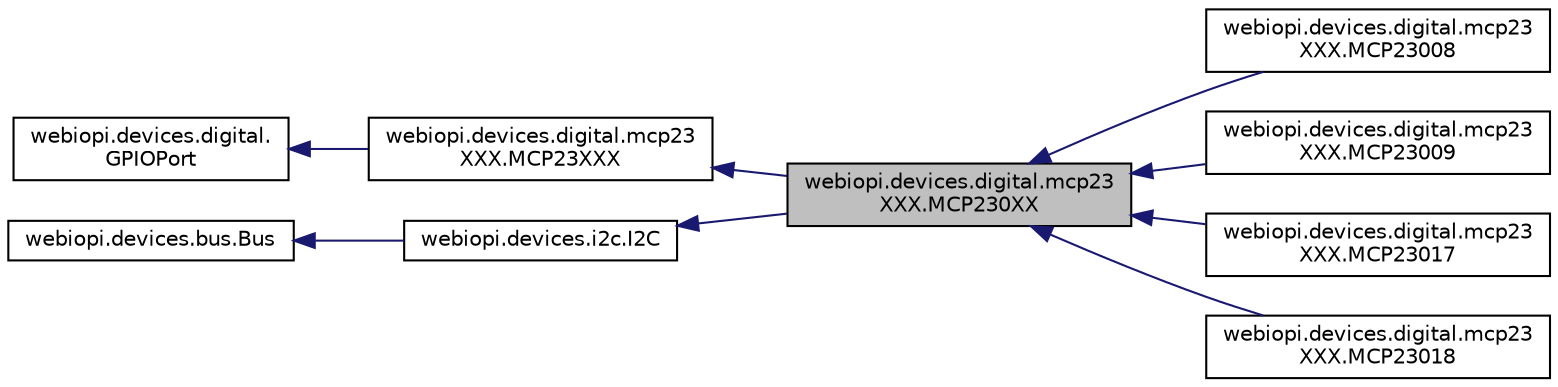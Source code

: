 digraph "webiopi.devices.digital.mcp23XXX.MCP230XX"
{
  edge [fontname="Helvetica",fontsize="10",labelfontname="Helvetica",labelfontsize="10"];
  node [fontname="Helvetica",fontsize="10",shape=record];
  rankdir="LR";
  Node1 [label="webiopi.devices.digital.mcp23\lXXX.MCP230XX",height=0.2,width=0.4,color="black", fillcolor="grey75", style="filled", fontcolor="black"];
  Node2 -> Node1 [dir="back",color="midnightblue",fontsize="10",style="solid",fontname="Helvetica"];
  Node2 [label="webiopi.devices.digital.mcp23\lXXX.MCP23XXX",height=0.2,width=0.4,color="black", fillcolor="white", style="filled",URL="$classwebiopi_1_1devices_1_1digital_1_1mcp23XXX_1_1MCP23XXX.html"];
  Node3 -> Node2 [dir="back",color="midnightblue",fontsize="10",style="solid",fontname="Helvetica"];
  Node3 [label="webiopi.devices.digital.\lGPIOPort",height=0.2,width=0.4,color="black", fillcolor="white", style="filled",URL="$classwebiopi_1_1devices_1_1digital_1_1GPIOPort.html"];
  Node4 -> Node1 [dir="back",color="midnightblue",fontsize="10",style="solid",fontname="Helvetica"];
  Node4 [label="webiopi.devices.i2c.I2C",height=0.2,width=0.4,color="black", fillcolor="white", style="filled",URL="$classwebiopi_1_1devices_1_1i2c_1_1I2C.html"];
  Node5 -> Node4 [dir="back",color="midnightblue",fontsize="10",style="solid",fontname="Helvetica"];
  Node5 [label="webiopi.devices.bus.Bus",height=0.2,width=0.4,color="black", fillcolor="white", style="filled",URL="$classwebiopi_1_1devices_1_1bus_1_1Bus.html"];
  Node1 -> Node6 [dir="back",color="midnightblue",fontsize="10",style="solid",fontname="Helvetica"];
  Node6 [label="webiopi.devices.digital.mcp23\lXXX.MCP23008",height=0.2,width=0.4,color="black", fillcolor="white", style="filled",URL="$classwebiopi_1_1devices_1_1digital_1_1mcp23XXX_1_1MCP23008.html"];
  Node1 -> Node7 [dir="back",color="midnightblue",fontsize="10",style="solid",fontname="Helvetica"];
  Node7 [label="webiopi.devices.digital.mcp23\lXXX.MCP23009",height=0.2,width=0.4,color="black", fillcolor="white", style="filled",URL="$classwebiopi_1_1devices_1_1digital_1_1mcp23XXX_1_1MCP23009.html"];
  Node1 -> Node8 [dir="back",color="midnightblue",fontsize="10",style="solid",fontname="Helvetica"];
  Node8 [label="webiopi.devices.digital.mcp23\lXXX.MCP23017",height=0.2,width=0.4,color="black", fillcolor="white", style="filled",URL="$classwebiopi_1_1devices_1_1digital_1_1mcp23XXX_1_1MCP23017.html"];
  Node1 -> Node9 [dir="back",color="midnightblue",fontsize="10",style="solid",fontname="Helvetica"];
  Node9 [label="webiopi.devices.digital.mcp23\lXXX.MCP23018",height=0.2,width=0.4,color="black", fillcolor="white", style="filled",URL="$classwebiopi_1_1devices_1_1digital_1_1mcp23XXX_1_1MCP23018.html"];
}
